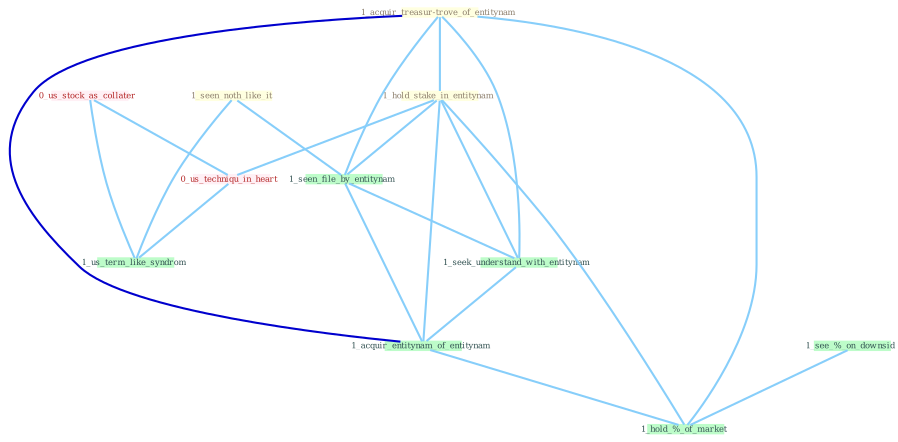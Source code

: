 Graph G{ 
    node
    [shape=polygon,style=filled,width=.5,height=.06,color="#BDFCC9",fixedsize=true,fontsize=4,
    fontcolor="#2f4f4f"];
    {node
    [color="#ffffe0", fontcolor="#8b7d6b"] "1_acquir_treasur-trove_of_entitynam " "1_hold_stake_in_entitynam " "1_seen_noth_like_it "}
{node [color="#fff0f5", fontcolor="#b22222"] "0_us_stock_as_collater " "0_us_techniqu_in_heart "}
edge [color="#B0E2FF"];

	"1_acquir_treasur-trove_of_entitynam " -- "1_hold_stake_in_entitynam " [w="1", color="#87cefa" ];
	"1_acquir_treasur-trove_of_entitynam " -- "1_seen_file_by_entitynam " [w="1", color="#87cefa" ];
	"1_acquir_treasur-trove_of_entitynam " -- "1_seek_understand_with_entitynam " [w="1", color="#87cefa" ];
	"1_acquir_treasur-trove_of_entitynam " -- "1_acquir_entitynam_of_entitynam " [w="3", color="#0000cd" , len=0.6];
	"1_acquir_treasur-trove_of_entitynam " -- "1_hold_%_of_market " [w="1", color="#87cefa" ];
	"1_hold_stake_in_entitynam " -- "1_seen_file_by_entitynam " [w="1", color="#87cefa" ];
	"1_hold_stake_in_entitynam " -- "1_seek_understand_with_entitynam " [w="1", color="#87cefa" ];
	"1_hold_stake_in_entitynam " -- "1_acquir_entitynam_of_entitynam " [w="1", color="#87cefa" ];
	"1_hold_stake_in_entitynam " -- "0_us_techniqu_in_heart " [w="1", color="#87cefa" ];
	"1_hold_stake_in_entitynam " -- "1_hold_%_of_market " [w="1", color="#87cefa" ];
	"1_seen_noth_like_it " -- "1_seen_file_by_entitynam " [w="1", color="#87cefa" ];
	"1_seen_noth_like_it " -- "1_us_term_like_syndrom " [w="1", color="#87cefa" ];
	"1_seen_file_by_entitynam " -- "1_seek_understand_with_entitynam " [w="1", color="#87cefa" ];
	"1_seen_file_by_entitynam " -- "1_acquir_entitynam_of_entitynam " [w="1", color="#87cefa" ];
	"0_us_stock_as_collater " -- "0_us_techniqu_in_heart " [w="1", color="#87cefa" ];
	"0_us_stock_as_collater " -- "1_us_term_like_syndrom " [w="1", color="#87cefa" ];
	"1_seek_understand_with_entitynam " -- "1_acquir_entitynam_of_entitynam " [w="1", color="#87cefa" ];
	"1_acquir_entitynam_of_entitynam " -- "1_hold_%_of_market " [w="1", color="#87cefa" ];
	"0_us_techniqu_in_heart " -- "1_us_term_like_syndrom " [w="1", color="#87cefa" ];
	"1_see_%_on_downsid " -- "1_hold_%_of_market " [w="1", color="#87cefa" ];
}
